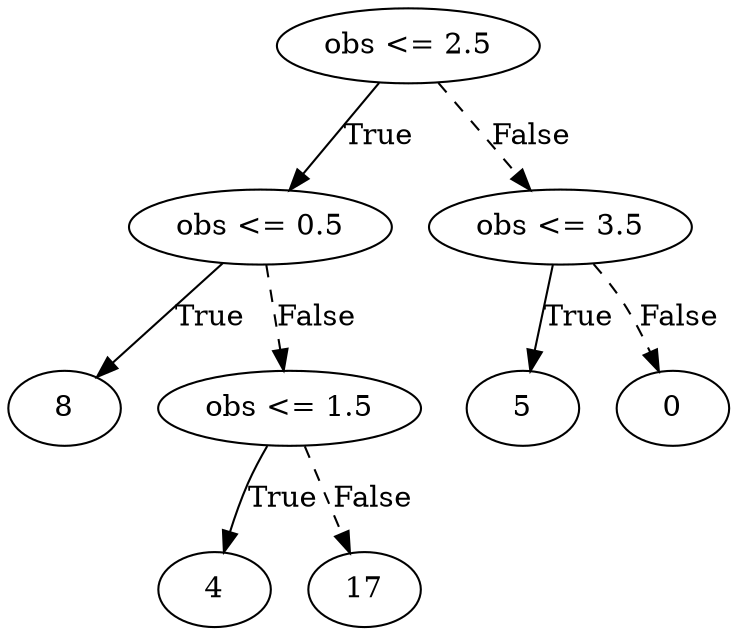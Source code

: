 digraph {
0 [label="obs <= 2.5"];
1 [label="obs <= 0.5"];
2 [label="8"];
1 -> 2 [label="True"];
3 [label="obs <= 1.5"];
4 [label="4"];
3 -> 4 [label="True"];
5 [label="17"];
3 -> 5 [style="dashed", label="False"];
1 -> 3 [style="dashed", label="False"];
0 -> 1 [label="True"];
6 [label="obs <= 3.5"];
7 [label="5"];
6 -> 7 [label="True"];
8 [label="0"];
6 -> 8 [style="dashed", label="False"];
0 -> 6 [style="dashed", label="False"];

}